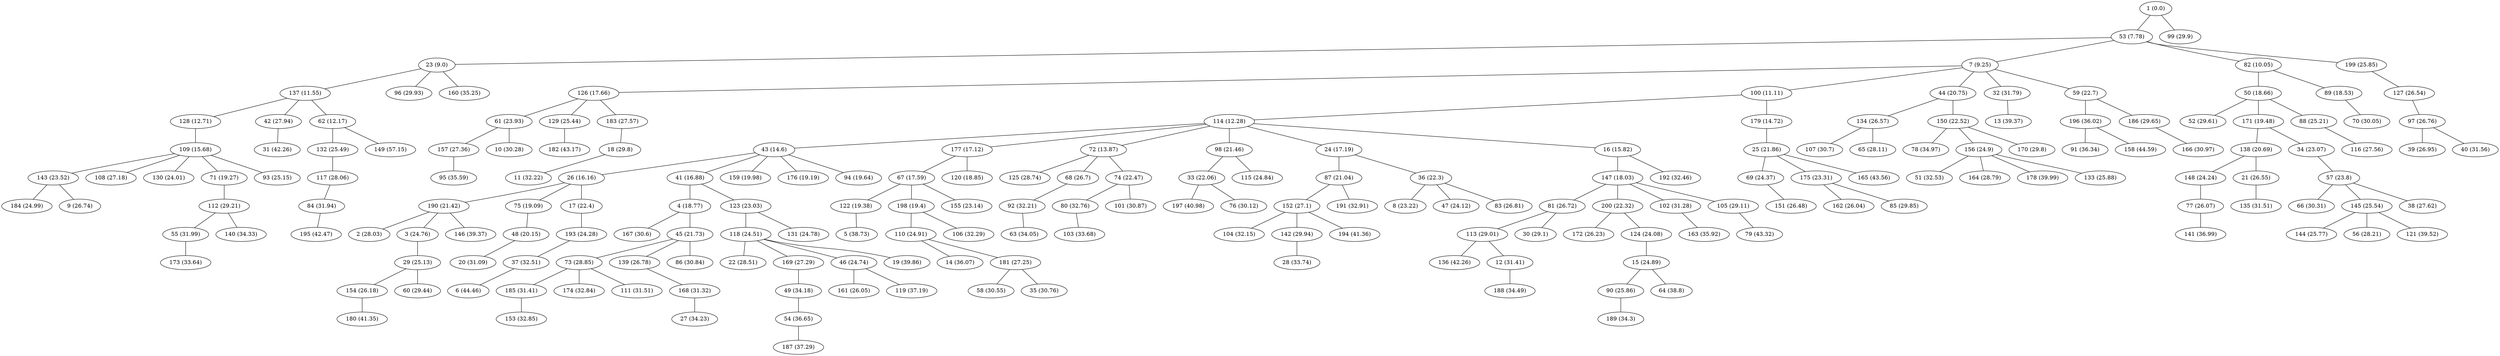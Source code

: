 graph dijkstra_Gilbert{
190--2
122--5
43--26
50--52
1--53
49--54
177--67
157--95
1--99
177--120
72--125
137--128
23--137
77--141
185--153
4--167
50--171
154--180
53--7
118--22
53--23
98--33
29--60
126--61
25--69
26--75
147--81
53--82
127--97
114--98
198--110
100--114
132--117
44--134
109--143
73--185
26--190
53--199
147--200
41--4
110--14
169--49
57--66
72--68
24--87
196--91
68--92
23--96
109--108
128--109
44--150
23--160
102--163
73--174
168--27
7--32
193--37
43--41
137--42
7--44
118--46
112--55
7--59
150--78
7--100
7--126
62--132
113--136
43--159
175--162
143--184
90--189
82--50
89--70
82--89
80--103
134--107
67--122
145--144
75--48
156--51
109--130
100--179
16--192
3--29
24--36
137--62
117--84
71--112
199--127
67--155
61--157
25--165
67--198
36--8
145--56
57--145
16--147
62--149
156--164
25--175
54--187
143--9
61--10
114--16
114--24
57--38
114--43
181--58
109--71
114--72
72--74
81--113
123--131
45--139
200--172
114--177
26--17
45--73
50--88
109--93
152--104
126--129
55--173
129--182
84--195
33--197
37--6
88--116
152--142
138--148
150--156
196--158
43--176
171--34
148--77
45--86
43--94
156--178
12--188
87--191
113--12
48--20
179--25
97--39
36--47
34--57
171--138
126--183
17--193
190--3
81--30
98--115
123--118
87--152
59--186
105--79
156--133
110--181
134--65
15--90
150--170
4--45
74--80
41--123
186--166
152--194
147--102
198--106
112--140
18--11
32--13
139--168
42--31
74--101
46--161
118--169
33--76
145--121
36--83
147--105
21--135
124--15
142--28
46--119
29--154
138--21
200--124
59--196
97--40
15--64
183--18
92--63
181--35
190--146
73--111
69--151
175--85
118--19
2 [label="2 (28.03)"]
5 [label="5 (38.73)"]
26 [label="26 (16.16)"]
52 [label="52 (29.61)"]
53 [label="53 (7.78)"]
54 [label="54 (36.65)"]
67 [label="67 (17.59)"]
95 [label="95 (35.59)"]
99 [label="99 (29.9)"]
120 [label="120 (18.85)"]
125 [label="125 (28.74)"]
128 [label="128 (12.71)"]
137 [label="137 (11.55)"]
141 [label="141 (36.99)"]
153 [label="153 (32.85)"]
167 [label="167 (30.6)"]
171 [label="171 (19.48)"]
180 [label="180 (41.35)"]
13 [label="13 (39.37)"]
19 [label="19 (39.86)"]
32 [label="32 (31.79)"]
46 [label="46 (24.74)"]
105 [label="105 (29.11)"]
114 [label="114 (12.28)"]
138 [label="138 (20.69)"]
158 [label="158 (44.59)"]
170 [label="170 (29.8)"]
182 [label="182 (43.17)"]
189 [label="189 (34.3)"]
190 [label="190 (21.42)"]
193 [label="193 (24.28)"]
194 [label="194 (41.36)"]
3 [label="3 (24.76)"]
29 [label="29 (25.13)"]
33 [label="33 (22.06)"]
45 [label="45 (21.73)"]
69 [label="69 (24.37)"]
75 [label="75 (19.09)"]
76 [label="76 (30.12)"]
97 [label="97 (26.76)"]
98 [label="98 (21.46)"]
109 [label="109 (15.68)"]
113 [label="113 (29.01)"]
165 [label="165 (43.56)"]
4 [label="4 (18.77)"]
15 [label="15 (24.89)"]
22 [label="22 (28.51)"]
23 [label="23 (9.0)"]
27 [label="27 (34.23)"]
41 [label="41 (16.88)"]
60 [label="60 (29.44)"]
62 [label="62 (12.17)"]
86 [label="86 (30.84)"]
92 [label="92 (32.21)"]
116 [label="116 (27.56)"]
122 [label="122 (19.38)"]
131 [label="131 (24.78)"]
132 [label="132 (25.49)"]
139 [label="139 (26.78)"]
150 [label="150 (22.52)"]
152 [label="152 (27.1)"]
157 [label="157 (27.36)"]
168 [label="168 (31.32)"]
184 [label="184 (24.99)"]
192 [label="192 (32.46)"]
11 [label="11 (32.22)"]
30 [label="30 (29.1)"]
36 [label="36 (22.3)"]
38 [label="38 (27.62)"]
40 [label="40 (31.56)"]
43 [label="43 (14.6)"]
51 [label="51 (32.53)"]
80 [label="80 (32.76)"]
93 [label="93 (25.15)"]
108 [label="108 (27.18)"]
121 [label="121 (39.52)"]
129 [label="129 (25.44)"]
135 [label="135 (31.51)"]
146 [label="146 (39.37)"]
191 [label="191 (32.91)"]
197 [label="197 (40.98)"]
6 [label="6 (44.46)"]
8 [label="8 (23.22)"]
17 [label="17 (22.4)"]
34 [label="34 (23.07)"]
37 [label="37 (32.51)"]
55 [label="55 (31.99)"]
72 [label="72 (13.87)"]
89 [label="89 (18.53)"]
117 [label="117 (28.06)"]
119 [label="119 (37.19)"]
134 [label="134 (26.57)"]
148 [label="148 (24.24)"]
156 [label="156 (24.9)"]
166 [label="166 (30.97)"]
175 [label="175 (23.31)"]
176 [label="176 (19.19)"]
185 [label="185 (31.41)"]
7 [label="7 (9.25)"]
42 [label="42 (27.94)"]
44 [label="44 (20.75)"]
49 [label="49 (34.18)"]
59 [label="59 (22.7)"]
78 [label="78 (34.97)"]
82 [label="82 (10.05)"]
87 [label="87 (21.04)"]
100 [label="100 (11.11)"]
126 [label="126 (17.66)"]
136 [label="136 (42.26)"]
159 [label="159 (19.98)"]
162 [label="162 (26.04)"]
16 [label="16 (15.82)"]
25 [label="25 (21.86)"]
35 [label="35 (30.76)"]
47 [label="47 (24.12)"]
57 [label="57 (23.8)"]
74 [label="74 (22.47)"]
77 [label="77 (26.07)"]
88 [label="88 (25.21)"]
103 [label="103 (33.68)"]
142 [label="142 (29.94)"]
147 [label="147 (18.03)"]
151 [label="151 (26.48)"]
160 [label="160 (35.25)"]
163 [label="163 (35.92)"]
181 [label="181 (27.25)"]
195 [label="195 (42.47)"]
198 [label="198 (19.4)"]
9 [label="9 (26.74)"]
28 [label="28 (33.74)"]
39 [label="39 (26.95)"]
58 [label="58 (30.55)"]
81 [label="81 (26.72)"]
91 [label="91 (36.34)"]
101 [label="101 (30.87)"]
118 [label="118 (24.51)"]
123 [label="123 (23.03)"]
127 [label="127 (26.54)"]
140 [label="140 (34.33)"]
143 [label="143 (23.52)"]
154 [label="154 (26.18)"]
177 [label="177 (17.12)"]
10 [label="10 (30.28)"]
14 [label="14 (36.07)"]
18 [label="18 (29.8)"]
61 [label="61 (23.93)"]
65 [label="65 (28.11)"]
70 [label="70 (30.05)"]
24 [label="24 (17.19)"]
133 [label="133 (25.88)"]
161 [label="161 (26.05)"]
172 [label="172 (26.23)"]
183 [label="183 (27.57)"]
188 [label="188 (34.49)"]
12 [label="12 (31.41)"]
48 [label="48 (20.15)"]
71 [label="71 (19.27)"]
112 [label="112 (29.21)"]
179 [label="179 (14.72)"]
20 [label="20 (31.09)"]
90 [label="90 (25.86)"]
96 [label="96 (29.93)"]
104 [label="104 (32.15)"]
149 [label="149 (57.15)"]
155 [label="155 (23.14)"]
196 [label="196 (36.02)"]
79 [label="79 (43.32)"]
84 [label="84 (31.94)"]
110 [label="110 (24.91)"]
115 [label="115 (24.84)"]
50 [label="50 (18.66)"]
64 [label="64 (38.8)"]
68 [label="68 (26.7)"]
111 [label="111 (31.51)"]
124 [label="124 (24.08)"]
187 [label="187 (37.29)"]
200 [label="200 (22.32)"]
144 [label="144 (25.77)"]
85 [label="85 (29.85)"]
106 [label="106 (32.29)"]
130 [label="130 (24.01)"]
107 [label="107 (30.7)"]
186 [label="186 (29.65)"]
199 [label="199 (25.85)"]
56 [label="56 (28.21)"]
145 [label="145 (25.54)"]
21 [label="21 (26.55)"]
173 [label="173 (33.64)"]
66 [label="66 (30.31)"]
174 [label="174 (32.84)"]
73 [label="73 (28.85)"]
178 [label="178 (39.99)"]
94 [label="94 (19.64)"]
63 [label="63 (34.05)"]
31 [label="31 (42.26)"]
169 [label="169 (27.29)"]
164 [label="164 (28.79)"]
83 [label="83 (26.81)"]
102 [label="102 (31.28)"]
1 [label="1 (0.0)"]
}
